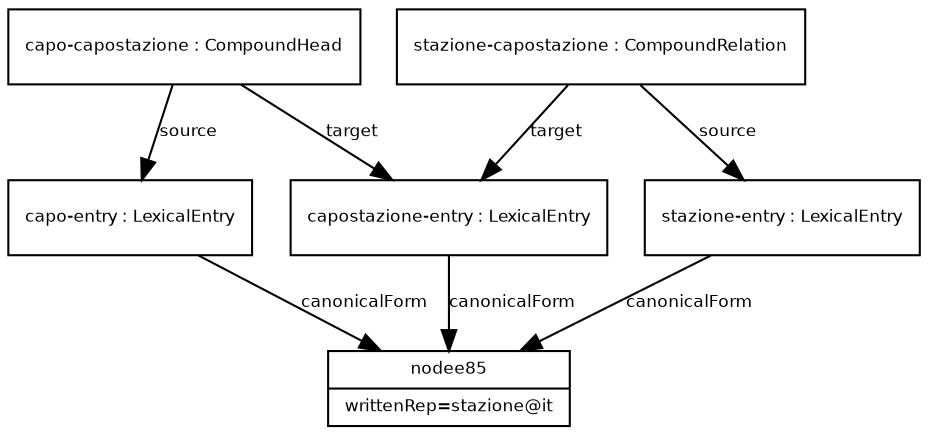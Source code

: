 digraph G {
  fontname = "Bitstream Vera Sans"
    fontsize = 8

    node [
      fontname = "Bitstream Vera Sans"
      fontsize = 8
      shape = "record"
    ]

    edge [
      fontname = "Bitstream Vera Sans"
      fontsize = 8
    ]
 
nodee85 [ label="{nodee85|writtenRep=capo@it}" ]
capoentry -> nodee85 [ label="canonicalForm" ] 
capoentry [ label="{capo-entry : LexicalEntry}" ]
capocapostazione -> capoentry [ label="source" ] 
nodee85 [ label="{nodee85|writtenRep=capostazione@it}" ]
capostazioneentry -> nodee85 [ label="canonicalForm" ] 
capostazioneentry [ label="{capostazione-entry : LexicalEntry}" ]
capocapostazione -> capostazioneentry [ label="target" ] 
capocapostazione [ label="{capo-capostazione : CompoundHead}" ]
nodee85 [ label="{nodee85|writtenRep=stazione@it}" ]
stazioneentry -> nodee85 [ label="canonicalForm" ] 
stazioneentry [ label="{stazione-entry : LexicalEntry}" ]
stazionecapostazione -> stazioneentry [ label="source" ] 
stazionecapostazione -> capostazioneentry [ label="target" ] 
stazionecapostazione [ label="{stazione-capostazione : CompoundRelation}" ]
}
